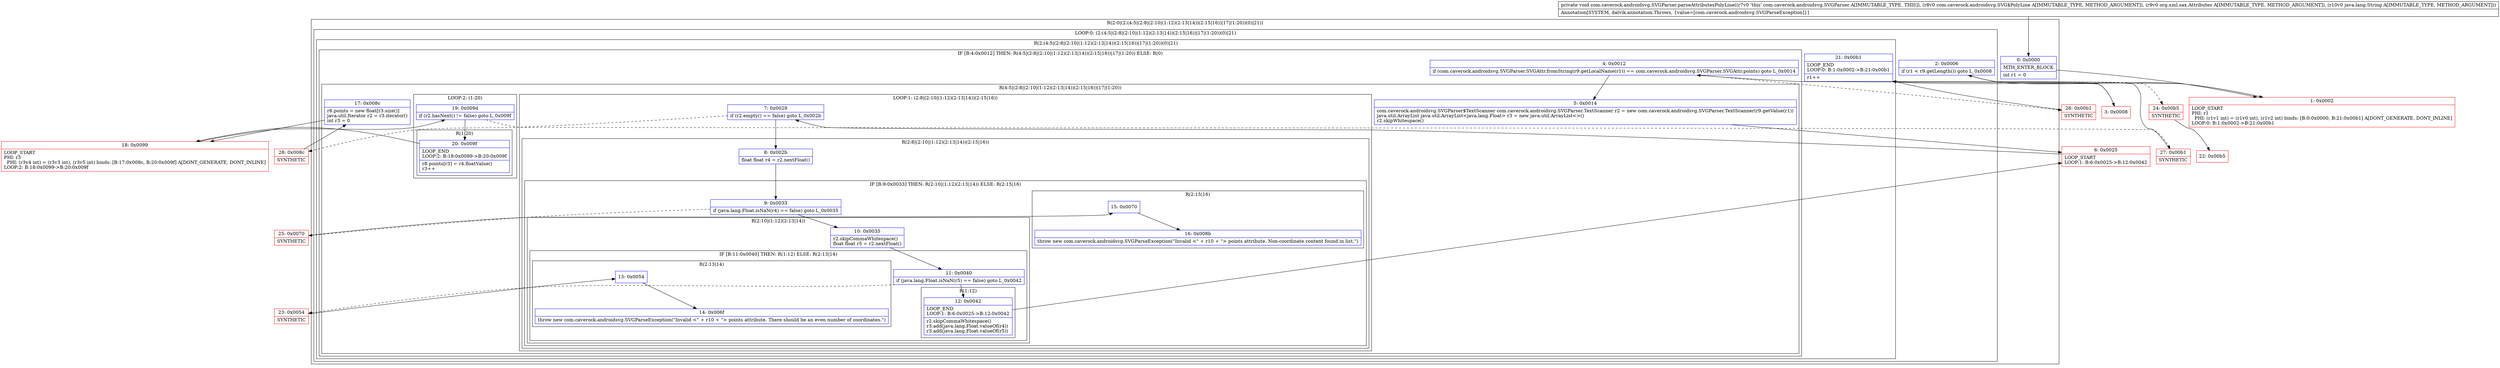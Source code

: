digraph "CFG forcom.caverock.androidsvg.SVGParser.parseAttributesPolyLine(Lcom\/caverock\/androidsvg\/SVG$PolyLine;Lorg\/xml\/sax\/Attributes;Ljava\/lang\/String;)V" {
subgraph cluster_Region_54107964 {
label = "R(2:0|(2:(4:5|(2:8|(2:10|(1:12)(2:13|14))(2:15|16))|17|(1:20))(0)|21))";
node [shape=record,color=blue];
Node_0 [shape=record,label="{0\:\ 0x0000|MTH_ENTER_BLOCK\l|int r1 = 0\l}"];
subgraph cluster_LoopRegion_464999858 {
label = "LOOP:0: (2:(4:5|(2:8|(2:10|(1:12)(2:13|14))(2:15|16))|17|(1:20))(0)|21)";
node [shape=record,color=blue];
Node_2 [shape=record,label="{2\:\ 0x0006|if (r1 \< r9.getLength()) goto L_0x0008\l}"];
subgraph cluster_Region_1360315767 {
label = "R(2:(4:5|(2:8|(2:10|(1:12)(2:13|14))(2:15|16))|17|(1:20))(0)|21)";
node [shape=record,color=blue];
subgraph cluster_IfRegion_1581274197 {
label = "IF [B:4:0x0012] THEN: R(4:5|(2:8|(2:10|(1:12)(2:13|14))(2:15|16))|17|(1:20)) ELSE: R(0)";
node [shape=record,color=blue];
Node_4 [shape=record,label="{4\:\ 0x0012|if (com.caverock.androidsvg.SVGParser.SVGAttr.fromString(r9.getLocalName(r1)) == com.caverock.androidsvg.SVGParser.SVGAttr.points) goto L_0x0014\l}"];
subgraph cluster_Region_290447582 {
label = "R(4:5|(2:8|(2:10|(1:12)(2:13|14))(2:15|16))|17|(1:20))";
node [shape=record,color=blue];
Node_5 [shape=record,label="{5\:\ 0x0014|com.caverock.androidsvg.SVGParser$TextScanner com.caverock.androidsvg.SVGParser.TextScanner r2 = new com.caverock.androidsvg.SVGParser.TextScanner(r9.getValue(r1))\ljava.util.ArrayList java.util.ArrayList\<java.lang.Float\> r3 = new java.util.ArrayList\<\>()\lr2.skipWhitespace()\l}"];
subgraph cluster_LoopRegion_812920192 {
label = "LOOP:1: (2:8|(2:10|(1:12)(2:13|14))(2:15|16))";
node [shape=record,color=blue];
Node_7 [shape=record,label="{7\:\ 0x0029|if (r2.empty() == false) goto L_0x002b\l}"];
subgraph cluster_Region_1195145604 {
label = "R(2:8|(2:10|(1:12)(2:13|14))(2:15|16))";
node [shape=record,color=blue];
Node_8 [shape=record,label="{8\:\ 0x002b|float float r4 = r2.nextFloat()\l}"];
subgraph cluster_IfRegion_1090038565 {
label = "IF [B:9:0x0033] THEN: R(2:10|(1:12)(2:13|14)) ELSE: R(2:15|16)";
node [shape=record,color=blue];
Node_9 [shape=record,label="{9\:\ 0x0033|if (java.lang.Float.isNaN(r4) == false) goto L_0x0035\l}"];
subgraph cluster_Region_461537226 {
label = "R(2:10|(1:12)(2:13|14))";
node [shape=record,color=blue];
Node_10 [shape=record,label="{10\:\ 0x0035|r2.skipCommaWhitespace()\lfloat float r5 = r2.nextFloat()\l}"];
subgraph cluster_IfRegion_1208807647 {
label = "IF [B:11:0x0040] THEN: R(1:12) ELSE: R(2:13|14)";
node [shape=record,color=blue];
Node_11 [shape=record,label="{11\:\ 0x0040|if (java.lang.Float.isNaN(r5) == false) goto L_0x0042\l}"];
subgraph cluster_Region_1965372788 {
label = "R(1:12)";
node [shape=record,color=blue];
Node_12 [shape=record,label="{12\:\ 0x0042|LOOP_END\lLOOP:1: B:6:0x0025\-\>B:12:0x0042\l|r2.skipCommaWhitespace()\lr3.add(java.lang.Float.valueOf(r4))\lr3.add(java.lang.Float.valueOf(r5))\l}"];
}
subgraph cluster_Region_32718111 {
label = "R(2:13|14)";
node [shape=record,color=blue];
Node_13 [shape=record,label="{13\:\ 0x0054}"];
Node_14 [shape=record,label="{14\:\ 0x006f|throw new com.caverock.androidsvg.SVGParseException(\"Invalid \<\" + r10 + \"\> points attribute. There should be an even number of coordinates.\")\l}"];
}
}
}
subgraph cluster_Region_1841888412 {
label = "R(2:15|16)";
node [shape=record,color=blue];
Node_15 [shape=record,label="{15\:\ 0x0070}"];
Node_16 [shape=record,label="{16\:\ 0x008b|throw new com.caverock.androidsvg.SVGParseException(\"Invalid \<\" + r10 + \"\> points attribute. Non\-coordinate content found in list.\")\l}"];
}
}
}
}
Node_17 [shape=record,label="{17\:\ 0x008c|r8.points = new float[r3.size()]\ljava.util.Iterator r2 = r3.iterator()\lint r3 = 0\l}"];
subgraph cluster_LoopRegion_1424251175 {
label = "LOOP:2: (1:20)";
node [shape=record,color=blue];
Node_19 [shape=record,label="{19\:\ 0x009d|if (r2.hasNext() != false) goto L_0x009f\l}"];
subgraph cluster_Region_1680608893 {
label = "R(1:20)";
node [shape=record,color=blue];
Node_20 [shape=record,label="{20\:\ 0x009f|LOOP_END\lLOOP:2: B:18:0x0099\-\>B:20:0x009f\l|r8.points[r3] = r4.floatValue()\lr3++\l}"];
}
}
}
subgraph cluster_Region_479924210 {
label = "R(0)";
node [shape=record,color=blue];
}
}
Node_21 [shape=record,label="{21\:\ 0x00b1|LOOP_END\lLOOP:0: B:1:0x0002\-\>B:21:0x00b1\l|r1++\l}"];
}
}
}
Node_1 [shape=record,color=red,label="{1\:\ 0x0002|LOOP_START\lPHI: r1 \l  PHI: (r1v1 int) = (r1v0 int), (r1v2 int) binds: [B:0:0x0000, B:21:0x00b1] A[DONT_GENERATE, DONT_INLINE]\lLOOP:0: B:1:0x0002\-\>B:21:0x00b1\l}"];
Node_3 [shape=record,color=red,label="{3\:\ 0x0008}"];
Node_6 [shape=record,color=red,label="{6\:\ 0x0025|LOOP_START\lLOOP:1: B:6:0x0025\-\>B:12:0x0042\l}"];
Node_18 [shape=record,color=red,label="{18\:\ 0x0099|LOOP_START\lPHI: r3 \l  PHI: (r3v4 int) = (r3v3 int), (r3v5 int) binds: [B:17:0x008c, B:20:0x009f] A[DONT_GENERATE, DONT_INLINE]\lLOOP:2: B:18:0x0099\-\>B:20:0x009f\l}"];
Node_22 [shape=record,color=red,label="{22\:\ 0x00b5}"];
Node_23 [shape=record,color=red,label="{23\:\ 0x0054|SYNTHETIC\l}"];
Node_24 [shape=record,color=red,label="{24\:\ 0x00b5|SYNTHETIC\l}"];
Node_25 [shape=record,color=red,label="{25\:\ 0x0070|SYNTHETIC\l}"];
Node_26 [shape=record,color=red,label="{26\:\ 0x00b1|SYNTHETIC\l}"];
Node_27 [shape=record,color=red,label="{27\:\ 0x00b1|SYNTHETIC\l}"];
Node_28 [shape=record,color=red,label="{28\:\ 0x008c|SYNTHETIC\l}"];
MethodNode[shape=record,label="{private void com.caverock.androidsvg.SVGParser.parseAttributesPolyLine((r7v0 'this' com.caverock.androidsvg.SVGParser A[IMMUTABLE_TYPE, THIS]), (r8v0 com.caverock.androidsvg.SVG$PolyLine A[IMMUTABLE_TYPE, METHOD_ARGUMENT]), (r9v0 org.xml.sax.Attributes A[IMMUTABLE_TYPE, METHOD_ARGUMENT]), (r10v0 java.lang.String A[IMMUTABLE_TYPE, METHOD_ARGUMENT]))  | Annotation[SYSTEM, dalvik.annotation.Throws, \{value=[com.caverock.androidsvg.SVGParseException]\}]\l}"];
MethodNode -> Node_0;
Node_0 -> Node_1;
Node_2 -> Node_3;
Node_2 -> Node_24[style=dashed];
Node_4 -> Node_5;
Node_4 -> Node_26[style=dashed];
Node_5 -> Node_6;
Node_7 -> Node_8;
Node_7 -> Node_28[style=dashed];
Node_8 -> Node_9;
Node_9 -> Node_10;
Node_9 -> Node_25[style=dashed];
Node_10 -> Node_11;
Node_11 -> Node_12;
Node_11 -> Node_23[style=dashed];
Node_12 -> Node_6;
Node_13 -> Node_14;
Node_15 -> Node_16;
Node_17 -> Node_18;
Node_19 -> Node_20;
Node_19 -> Node_27[style=dashed];
Node_20 -> Node_18;
Node_21 -> Node_1;
Node_1 -> Node_2;
Node_3 -> Node_4;
Node_6 -> Node_7;
Node_18 -> Node_19;
Node_23 -> Node_13;
Node_24 -> Node_22;
Node_25 -> Node_15;
Node_26 -> Node_21;
Node_27 -> Node_21;
Node_28 -> Node_17;
}

